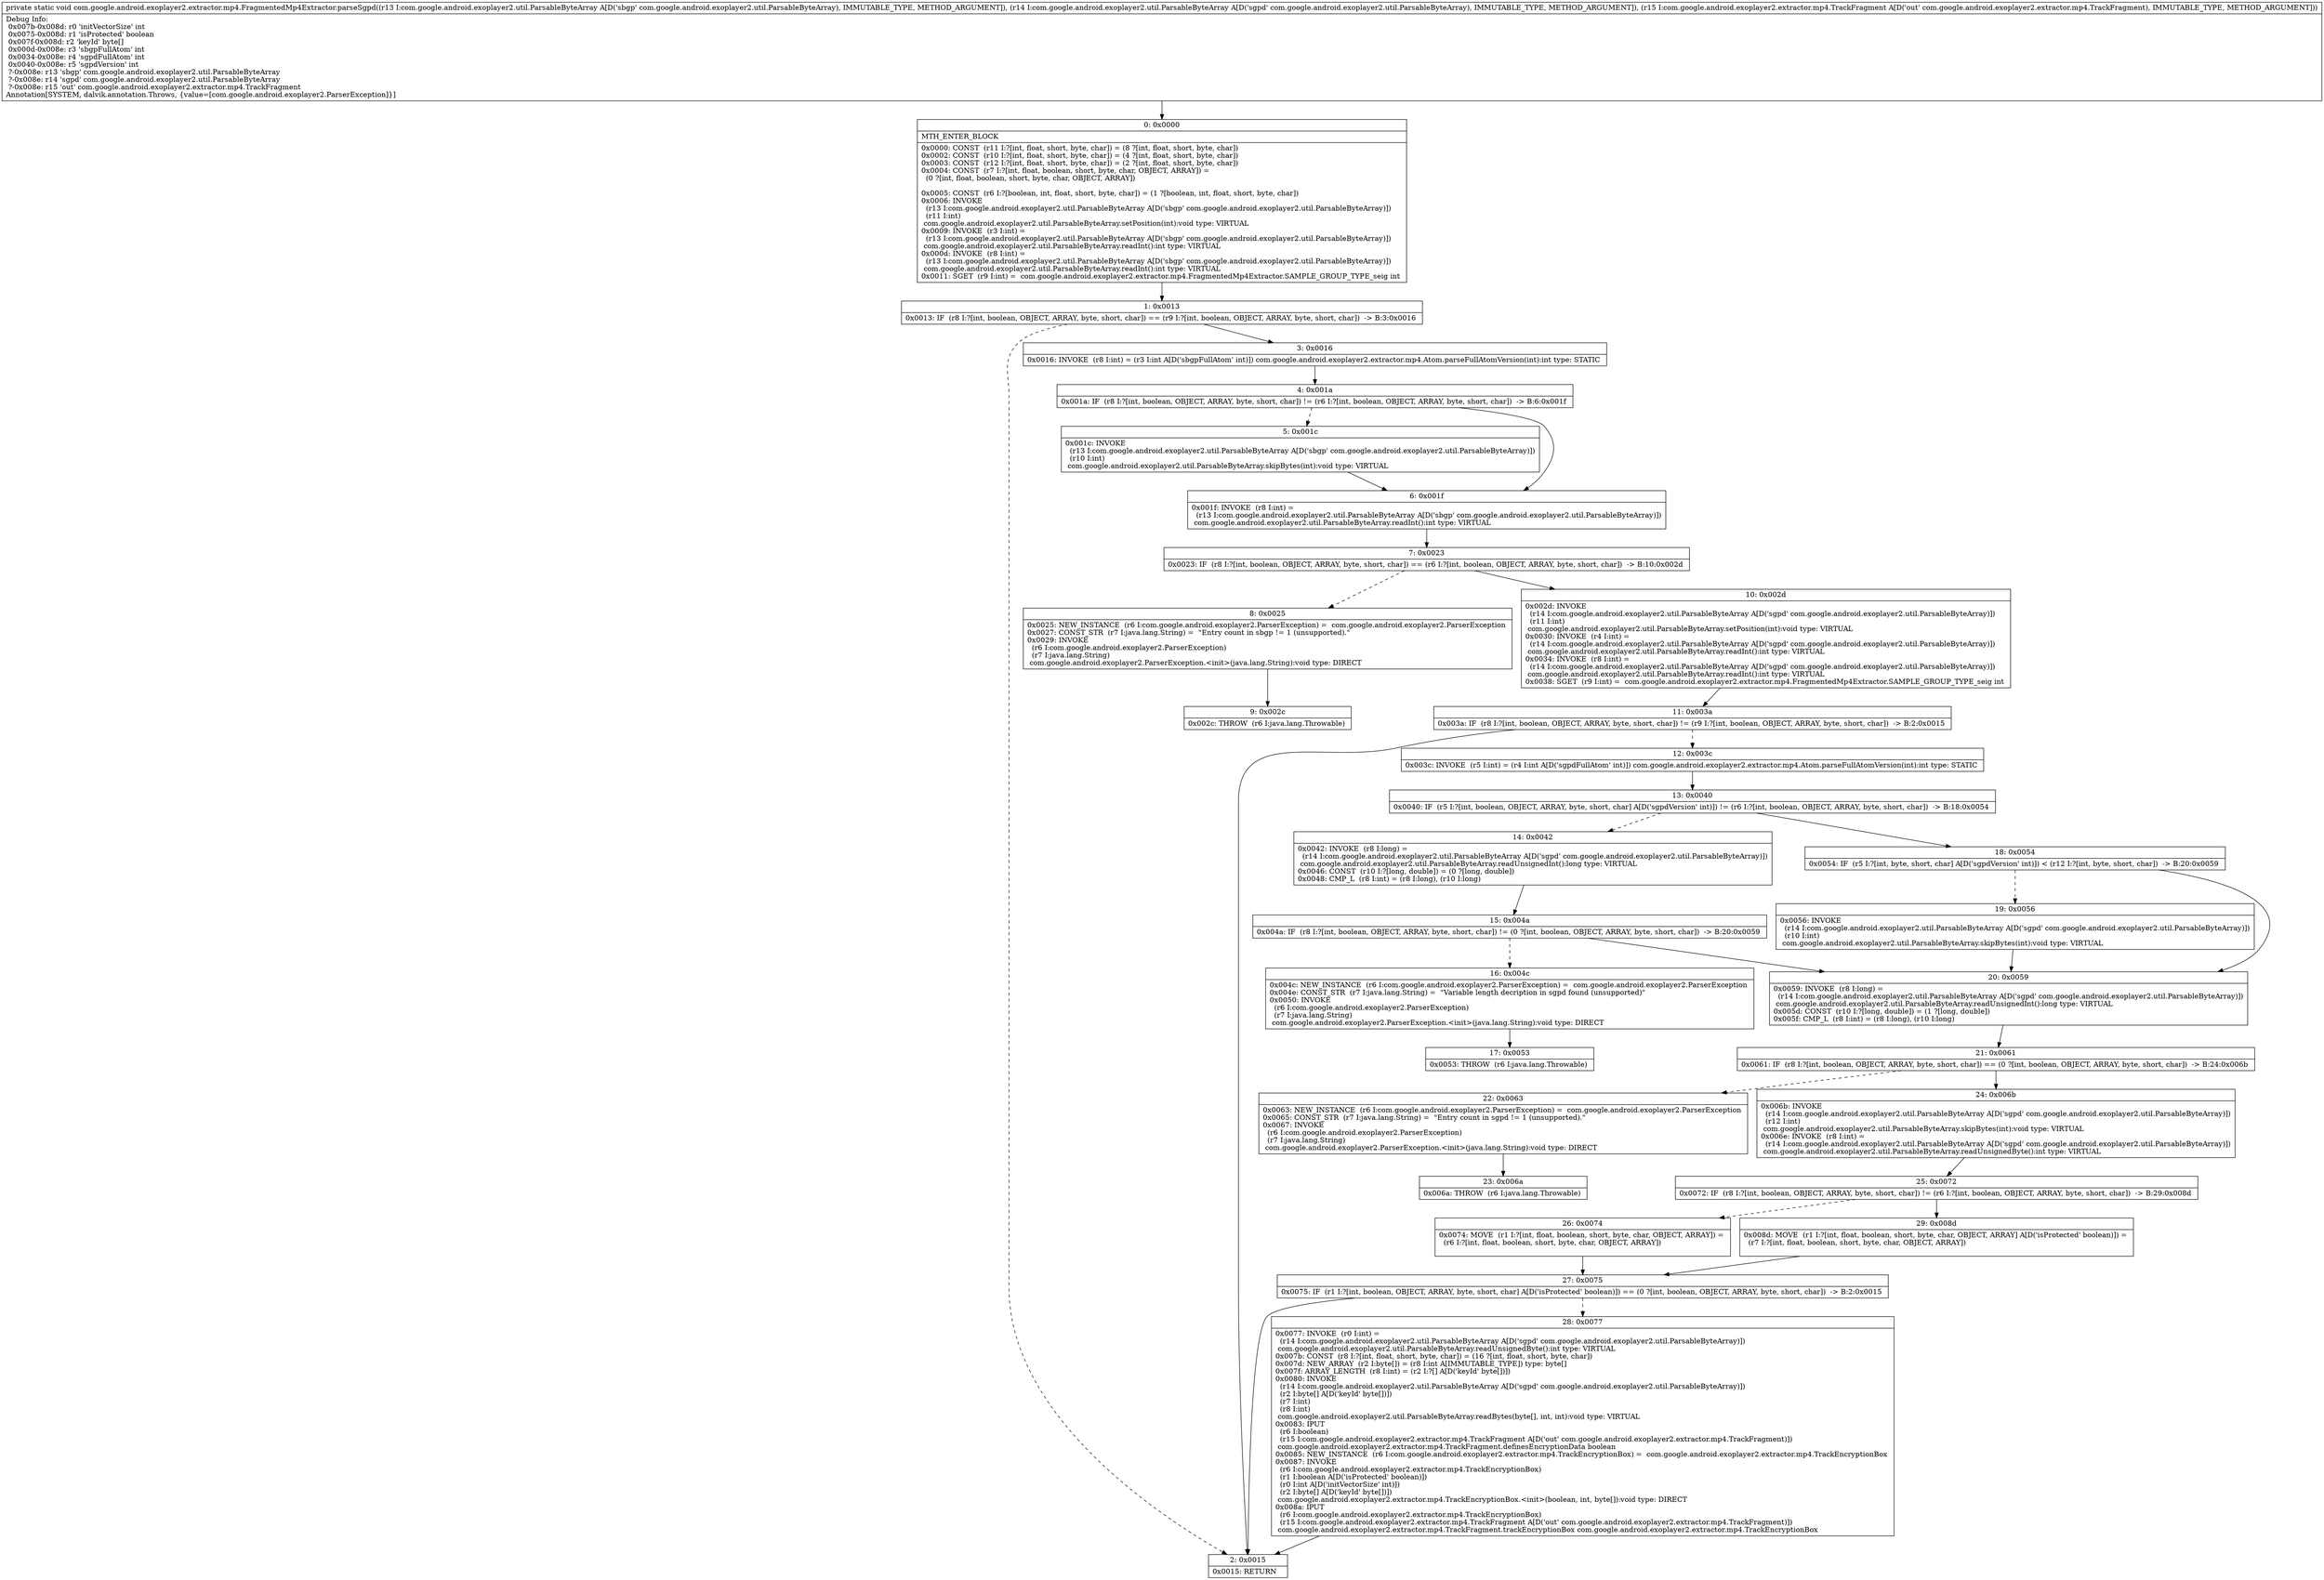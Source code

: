 digraph "CFG forcom.google.android.exoplayer2.extractor.mp4.FragmentedMp4Extractor.parseSgpd(Lcom\/google\/android\/exoplayer2\/util\/ParsableByteArray;Lcom\/google\/android\/exoplayer2\/util\/ParsableByteArray;Lcom\/google\/android\/exoplayer2\/extractor\/mp4\/TrackFragment;)V" {
Node_0 [shape=record,label="{0\:\ 0x0000|MTH_ENTER_BLOCK\l|0x0000: CONST  (r11 I:?[int, float, short, byte, char]) = (8 ?[int, float, short, byte, char]) \l0x0002: CONST  (r10 I:?[int, float, short, byte, char]) = (4 ?[int, float, short, byte, char]) \l0x0003: CONST  (r12 I:?[int, float, short, byte, char]) = (2 ?[int, float, short, byte, char]) \l0x0004: CONST  (r7 I:?[int, float, boolean, short, byte, char, OBJECT, ARRAY]) = \l  (0 ?[int, float, boolean, short, byte, char, OBJECT, ARRAY])\l \l0x0005: CONST  (r6 I:?[boolean, int, float, short, byte, char]) = (1 ?[boolean, int, float, short, byte, char]) \l0x0006: INVOKE  \l  (r13 I:com.google.android.exoplayer2.util.ParsableByteArray A[D('sbgp' com.google.android.exoplayer2.util.ParsableByteArray)])\l  (r11 I:int)\l com.google.android.exoplayer2.util.ParsableByteArray.setPosition(int):void type: VIRTUAL \l0x0009: INVOKE  (r3 I:int) = \l  (r13 I:com.google.android.exoplayer2.util.ParsableByteArray A[D('sbgp' com.google.android.exoplayer2.util.ParsableByteArray)])\l com.google.android.exoplayer2.util.ParsableByteArray.readInt():int type: VIRTUAL \l0x000d: INVOKE  (r8 I:int) = \l  (r13 I:com.google.android.exoplayer2.util.ParsableByteArray A[D('sbgp' com.google.android.exoplayer2.util.ParsableByteArray)])\l com.google.android.exoplayer2.util.ParsableByteArray.readInt():int type: VIRTUAL \l0x0011: SGET  (r9 I:int) =  com.google.android.exoplayer2.extractor.mp4.FragmentedMp4Extractor.SAMPLE_GROUP_TYPE_seig int \l}"];
Node_1 [shape=record,label="{1\:\ 0x0013|0x0013: IF  (r8 I:?[int, boolean, OBJECT, ARRAY, byte, short, char]) == (r9 I:?[int, boolean, OBJECT, ARRAY, byte, short, char])  \-\> B:3:0x0016 \l}"];
Node_2 [shape=record,label="{2\:\ 0x0015|0x0015: RETURN   \l}"];
Node_3 [shape=record,label="{3\:\ 0x0016|0x0016: INVOKE  (r8 I:int) = (r3 I:int A[D('sbgpFullAtom' int)]) com.google.android.exoplayer2.extractor.mp4.Atom.parseFullAtomVersion(int):int type: STATIC \l}"];
Node_4 [shape=record,label="{4\:\ 0x001a|0x001a: IF  (r8 I:?[int, boolean, OBJECT, ARRAY, byte, short, char]) != (r6 I:?[int, boolean, OBJECT, ARRAY, byte, short, char])  \-\> B:6:0x001f \l}"];
Node_5 [shape=record,label="{5\:\ 0x001c|0x001c: INVOKE  \l  (r13 I:com.google.android.exoplayer2.util.ParsableByteArray A[D('sbgp' com.google.android.exoplayer2.util.ParsableByteArray)])\l  (r10 I:int)\l com.google.android.exoplayer2.util.ParsableByteArray.skipBytes(int):void type: VIRTUAL \l}"];
Node_6 [shape=record,label="{6\:\ 0x001f|0x001f: INVOKE  (r8 I:int) = \l  (r13 I:com.google.android.exoplayer2.util.ParsableByteArray A[D('sbgp' com.google.android.exoplayer2.util.ParsableByteArray)])\l com.google.android.exoplayer2.util.ParsableByteArray.readInt():int type: VIRTUAL \l}"];
Node_7 [shape=record,label="{7\:\ 0x0023|0x0023: IF  (r8 I:?[int, boolean, OBJECT, ARRAY, byte, short, char]) == (r6 I:?[int, boolean, OBJECT, ARRAY, byte, short, char])  \-\> B:10:0x002d \l}"];
Node_8 [shape=record,label="{8\:\ 0x0025|0x0025: NEW_INSTANCE  (r6 I:com.google.android.exoplayer2.ParserException) =  com.google.android.exoplayer2.ParserException \l0x0027: CONST_STR  (r7 I:java.lang.String) =  \"Entry count in sbgp != 1 (unsupported).\" \l0x0029: INVOKE  \l  (r6 I:com.google.android.exoplayer2.ParserException)\l  (r7 I:java.lang.String)\l com.google.android.exoplayer2.ParserException.\<init\>(java.lang.String):void type: DIRECT \l}"];
Node_9 [shape=record,label="{9\:\ 0x002c|0x002c: THROW  (r6 I:java.lang.Throwable) \l}"];
Node_10 [shape=record,label="{10\:\ 0x002d|0x002d: INVOKE  \l  (r14 I:com.google.android.exoplayer2.util.ParsableByteArray A[D('sgpd' com.google.android.exoplayer2.util.ParsableByteArray)])\l  (r11 I:int)\l com.google.android.exoplayer2.util.ParsableByteArray.setPosition(int):void type: VIRTUAL \l0x0030: INVOKE  (r4 I:int) = \l  (r14 I:com.google.android.exoplayer2.util.ParsableByteArray A[D('sgpd' com.google.android.exoplayer2.util.ParsableByteArray)])\l com.google.android.exoplayer2.util.ParsableByteArray.readInt():int type: VIRTUAL \l0x0034: INVOKE  (r8 I:int) = \l  (r14 I:com.google.android.exoplayer2.util.ParsableByteArray A[D('sgpd' com.google.android.exoplayer2.util.ParsableByteArray)])\l com.google.android.exoplayer2.util.ParsableByteArray.readInt():int type: VIRTUAL \l0x0038: SGET  (r9 I:int) =  com.google.android.exoplayer2.extractor.mp4.FragmentedMp4Extractor.SAMPLE_GROUP_TYPE_seig int \l}"];
Node_11 [shape=record,label="{11\:\ 0x003a|0x003a: IF  (r8 I:?[int, boolean, OBJECT, ARRAY, byte, short, char]) != (r9 I:?[int, boolean, OBJECT, ARRAY, byte, short, char])  \-\> B:2:0x0015 \l}"];
Node_12 [shape=record,label="{12\:\ 0x003c|0x003c: INVOKE  (r5 I:int) = (r4 I:int A[D('sgpdFullAtom' int)]) com.google.android.exoplayer2.extractor.mp4.Atom.parseFullAtomVersion(int):int type: STATIC \l}"];
Node_13 [shape=record,label="{13\:\ 0x0040|0x0040: IF  (r5 I:?[int, boolean, OBJECT, ARRAY, byte, short, char] A[D('sgpdVersion' int)]) != (r6 I:?[int, boolean, OBJECT, ARRAY, byte, short, char])  \-\> B:18:0x0054 \l}"];
Node_14 [shape=record,label="{14\:\ 0x0042|0x0042: INVOKE  (r8 I:long) = \l  (r14 I:com.google.android.exoplayer2.util.ParsableByteArray A[D('sgpd' com.google.android.exoplayer2.util.ParsableByteArray)])\l com.google.android.exoplayer2.util.ParsableByteArray.readUnsignedInt():long type: VIRTUAL \l0x0046: CONST  (r10 I:?[long, double]) = (0 ?[long, double]) \l0x0048: CMP_L  (r8 I:int) = (r8 I:long), (r10 I:long) \l}"];
Node_15 [shape=record,label="{15\:\ 0x004a|0x004a: IF  (r8 I:?[int, boolean, OBJECT, ARRAY, byte, short, char]) != (0 ?[int, boolean, OBJECT, ARRAY, byte, short, char])  \-\> B:20:0x0059 \l}"];
Node_16 [shape=record,label="{16\:\ 0x004c|0x004c: NEW_INSTANCE  (r6 I:com.google.android.exoplayer2.ParserException) =  com.google.android.exoplayer2.ParserException \l0x004e: CONST_STR  (r7 I:java.lang.String) =  \"Variable length decription in sgpd found (unsupported)\" \l0x0050: INVOKE  \l  (r6 I:com.google.android.exoplayer2.ParserException)\l  (r7 I:java.lang.String)\l com.google.android.exoplayer2.ParserException.\<init\>(java.lang.String):void type: DIRECT \l}"];
Node_17 [shape=record,label="{17\:\ 0x0053|0x0053: THROW  (r6 I:java.lang.Throwable) \l}"];
Node_18 [shape=record,label="{18\:\ 0x0054|0x0054: IF  (r5 I:?[int, byte, short, char] A[D('sgpdVersion' int)]) \< (r12 I:?[int, byte, short, char])  \-\> B:20:0x0059 \l}"];
Node_19 [shape=record,label="{19\:\ 0x0056|0x0056: INVOKE  \l  (r14 I:com.google.android.exoplayer2.util.ParsableByteArray A[D('sgpd' com.google.android.exoplayer2.util.ParsableByteArray)])\l  (r10 I:int)\l com.google.android.exoplayer2.util.ParsableByteArray.skipBytes(int):void type: VIRTUAL \l}"];
Node_20 [shape=record,label="{20\:\ 0x0059|0x0059: INVOKE  (r8 I:long) = \l  (r14 I:com.google.android.exoplayer2.util.ParsableByteArray A[D('sgpd' com.google.android.exoplayer2.util.ParsableByteArray)])\l com.google.android.exoplayer2.util.ParsableByteArray.readUnsignedInt():long type: VIRTUAL \l0x005d: CONST  (r10 I:?[long, double]) = (1 ?[long, double]) \l0x005f: CMP_L  (r8 I:int) = (r8 I:long), (r10 I:long) \l}"];
Node_21 [shape=record,label="{21\:\ 0x0061|0x0061: IF  (r8 I:?[int, boolean, OBJECT, ARRAY, byte, short, char]) == (0 ?[int, boolean, OBJECT, ARRAY, byte, short, char])  \-\> B:24:0x006b \l}"];
Node_22 [shape=record,label="{22\:\ 0x0063|0x0063: NEW_INSTANCE  (r6 I:com.google.android.exoplayer2.ParserException) =  com.google.android.exoplayer2.ParserException \l0x0065: CONST_STR  (r7 I:java.lang.String) =  \"Entry count in sgpd != 1 (unsupported).\" \l0x0067: INVOKE  \l  (r6 I:com.google.android.exoplayer2.ParserException)\l  (r7 I:java.lang.String)\l com.google.android.exoplayer2.ParserException.\<init\>(java.lang.String):void type: DIRECT \l}"];
Node_23 [shape=record,label="{23\:\ 0x006a|0x006a: THROW  (r6 I:java.lang.Throwable) \l}"];
Node_24 [shape=record,label="{24\:\ 0x006b|0x006b: INVOKE  \l  (r14 I:com.google.android.exoplayer2.util.ParsableByteArray A[D('sgpd' com.google.android.exoplayer2.util.ParsableByteArray)])\l  (r12 I:int)\l com.google.android.exoplayer2.util.ParsableByteArray.skipBytes(int):void type: VIRTUAL \l0x006e: INVOKE  (r8 I:int) = \l  (r14 I:com.google.android.exoplayer2.util.ParsableByteArray A[D('sgpd' com.google.android.exoplayer2.util.ParsableByteArray)])\l com.google.android.exoplayer2.util.ParsableByteArray.readUnsignedByte():int type: VIRTUAL \l}"];
Node_25 [shape=record,label="{25\:\ 0x0072|0x0072: IF  (r8 I:?[int, boolean, OBJECT, ARRAY, byte, short, char]) != (r6 I:?[int, boolean, OBJECT, ARRAY, byte, short, char])  \-\> B:29:0x008d \l}"];
Node_26 [shape=record,label="{26\:\ 0x0074|0x0074: MOVE  (r1 I:?[int, float, boolean, short, byte, char, OBJECT, ARRAY]) = \l  (r6 I:?[int, float, boolean, short, byte, char, OBJECT, ARRAY])\l \l}"];
Node_27 [shape=record,label="{27\:\ 0x0075|0x0075: IF  (r1 I:?[int, boolean, OBJECT, ARRAY, byte, short, char] A[D('isProtected' boolean)]) == (0 ?[int, boolean, OBJECT, ARRAY, byte, short, char])  \-\> B:2:0x0015 \l}"];
Node_28 [shape=record,label="{28\:\ 0x0077|0x0077: INVOKE  (r0 I:int) = \l  (r14 I:com.google.android.exoplayer2.util.ParsableByteArray A[D('sgpd' com.google.android.exoplayer2.util.ParsableByteArray)])\l com.google.android.exoplayer2.util.ParsableByteArray.readUnsignedByte():int type: VIRTUAL \l0x007b: CONST  (r8 I:?[int, float, short, byte, char]) = (16 ?[int, float, short, byte, char]) \l0x007d: NEW_ARRAY  (r2 I:byte[]) = (r8 I:int A[IMMUTABLE_TYPE]) type: byte[] \l0x007f: ARRAY_LENGTH  (r8 I:int) = (r2 I:?[] A[D('keyId' byte[])]) \l0x0080: INVOKE  \l  (r14 I:com.google.android.exoplayer2.util.ParsableByteArray A[D('sgpd' com.google.android.exoplayer2.util.ParsableByteArray)])\l  (r2 I:byte[] A[D('keyId' byte[])])\l  (r7 I:int)\l  (r8 I:int)\l com.google.android.exoplayer2.util.ParsableByteArray.readBytes(byte[], int, int):void type: VIRTUAL \l0x0083: IPUT  \l  (r6 I:boolean)\l  (r15 I:com.google.android.exoplayer2.extractor.mp4.TrackFragment A[D('out' com.google.android.exoplayer2.extractor.mp4.TrackFragment)])\l com.google.android.exoplayer2.extractor.mp4.TrackFragment.definesEncryptionData boolean \l0x0085: NEW_INSTANCE  (r6 I:com.google.android.exoplayer2.extractor.mp4.TrackEncryptionBox) =  com.google.android.exoplayer2.extractor.mp4.TrackEncryptionBox \l0x0087: INVOKE  \l  (r6 I:com.google.android.exoplayer2.extractor.mp4.TrackEncryptionBox)\l  (r1 I:boolean A[D('isProtected' boolean)])\l  (r0 I:int A[D('initVectorSize' int)])\l  (r2 I:byte[] A[D('keyId' byte[])])\l com.google.android.exoplayer2.extractor.mp4.TrackEncryptionBox.\<init\>(boolean, int, byte[]):void type: DIRECT \l0x008a: IPUT  \l  (r6 I:com.google.android.exoplayer2.extractor.mp4.TrackEncryptionBox)\l  (r15 I:com.google.android.exoplayer2.extractor.mp4.TrackFragment A[D('out' com.google.android.exoplayer2.extractor.mp4.TrackFragment)])\l com.google.android.exoplayer2.extractor.mp4.TrackFragment.trackEncryptionBox com.google.android.exoplayer2.extractor.mp4.TrackEncryptionBox \l}"];
Node_29 [shape=record,label="{29\:\ 0x008d|0x008d: MOVE  (r1 I:?[int, float, boolean, short, byte, char, OBJECT, ARRAY] A[D('isProtected' boolean)]) = \l  (r7 I:?[int, float, boolean, short, byte, char, OBJECT, ARRAY])\l \l}"];
MethodNode[shape=record,label="{private static void com.google.android.exoplayer2.extractor.mp4.FragmentedMp4Extractor.parseSgpd((r13 I:com.google.android.exoplayer2.util.ParsableByteArray A[D('sbgp' com.google.android.exoplayer2.util.ParsableByteArray), IMMUTABLE_TYPE, METHOD_ARGUMENT]), (r14 I:com.google.android.exoplayer2.util.ParsableByteArray A[D('sgpd' com.google.android.exoplayer2.util.ParsableByteArray), IMMUTABLE_TYPE, METHOD_ARGUMENT]), (r15 I:com.google.android.exoplayer2.extractor.mp4.TrackFragment A[D('out' com.google.android.exoplayer2.extractor.mp4.TrackFragment), IMMUTABLE_TYPE, METHOD_ARGUMENT]))  | Debug Info:\l  0x007b\-0x008d: r0 'initVectorSize' int\l  0x0075\-0x008d: r1 'isProtected' boolean\l  0x007f\-0x008d: r2 'keyId' byte[]\l  0x000d\-0x008e: r3 'sbgpFullAtom' int\l  0x0034\-0x008e: r4 'sgpdFullAtom' int\l  0x0040\-0x008e: r5 'sgpdVersion' int\l  ?\-0x008e: r13 'sbgp' com.google.android.exoplayer2.util.ParsableByteArray\l  ?\-0x008e: r14 'sgpd' com.google.android.exoplayer2.util.ParsableByteArray\l  ?\-0x008e: r15 'out' com.google.android.exoplayer2.extractor.mp4.TrackFragment\lAnnotation[SYSTEM, dalvik.annotation.Throws, \{value=[com.google.android.exoplayer2.ParserException]\}]\l}"];
MethodNode -> Node_0;
Node_0 -> Node_1;
Node_1 -> Node_2[style=dashed];
Node_1 -> Node_3;
Node_3 -> Node_4;
Node_4 -> Node_5[style=dashed];
Node_4 -> Node_6;
Node_5 -> Node_6;
Node_6 -> Node_7;
Node_7 -> Node_8[style=dashed];
Node_7 -> Node_10;
Node_8 -> Node_9;
Node_10 -> Node_11;
Node_11 -> Node_2;
Node_11 -> Node_12[style=dashed];
Node_12 -> Node_13;
Node_13 -> Node_14[style=dashed];
Node_13 -> Node_18;
Node_14 -> Node_15;
Node_15 -> Node_16[style=dashed];
Node_15 -> Node_20;
Node_16 -> Node_17;
Node_18 -> Node_19[style=dashed];
Node_18 -> Node_20;
Node_19 -> Node_20;
Node_20 -> Node_21;
Node_21 -> Node_22[style=dashed];
Node_21 -> Node_24;
Node_22 -> Node_23;
Node_24 -> Node_25;
Node_25 -> Node_26[style=dashed];
Node_25 -> Node_29;
Node_26 -> Node_27;
Node_27 -> Node_2;
Node_27 -> Node_28[style=dashed];
Node_28 -> Node_2;
Node_29 -> Node_27;
}

